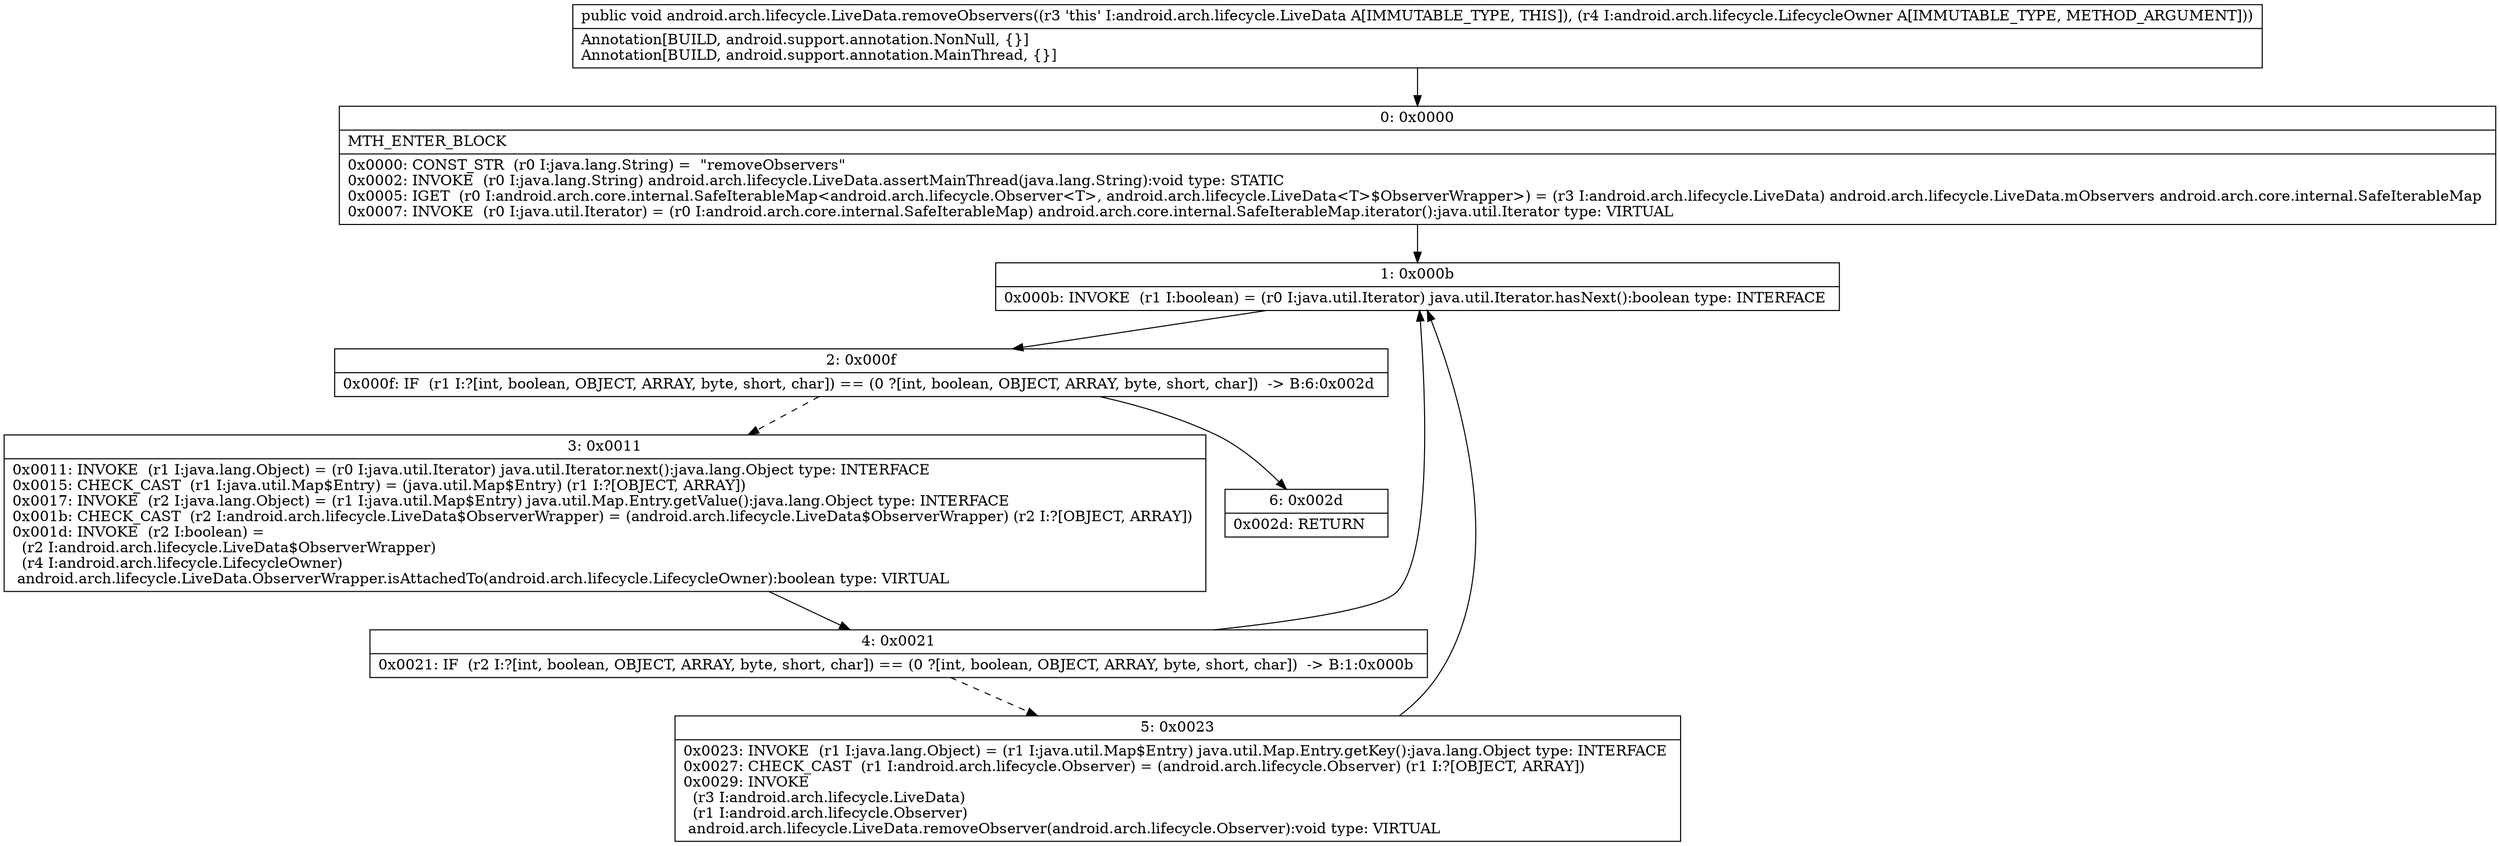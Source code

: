 digraph "CFG forandroid.arch.lifecycle.LiveData.removeObservers(Landroid\/arch\/lifecycle\/LifecycleOwner;)V" {
Node_0 [shape=record,label="{0\:\ 0x0000|MTH_ENTER_BLOCK\l|0x0000: CONST_STR  (r0 I:java.lang.String) =  \"removeObservers\" \l0x0002: INVOKE  (r0 I:java.lang.String) android.arch.lifecycle.LiveData.assertMainThread(java.lang.String):void type: STATIC \l0x0005: IGET  (r0 I:android.arch.core.internal.SafeIterableMap\<android.arch.lifecycle.Observer\<T\>, android.arch.lifecycle.LiveData\<T\>$ObserverWrapper\>) = (r3 I:android.arch.lifecycle.LiveData) android.arch.lifecycle.LiveData.mObservers android.arch.core.internal.SafeIterableMap \l0x0007: INVOKE  (r0 I:java.util.Iterator) = (r0 I:android.arch.core.internal.SafeIterableMap) android.arch.core.internal.SafeIterableMap.iterator():java.util.Iterator type: VIRTUAL \l}"];
Node_1 [shape=record,label="{1\:\ 0x000b|0x000b: INVOKE  (r1 I:boolean) = (r0 I:java.util.Iterator) java.util.Iterator.hasNext():boolean type: INTERFACE \l}"];
Node_2 [shape=record,label="{2\:\ 0x000f|0x000f: IF  (r1 I:?[int, boolean, OBJECT, ARRAY, byte, short, char]) == (0 ?[int, boolean, OBJECT, ARRAY, byte, short, char])  \-\> B:6:0x002d \l}"];
Node_3 [shape=record,label="{3\:\ 0x0011|0x0011: INVOKE  (r1 I:java.lang.Object) = (r0 I:java.util.Iterator) java.util.Iterator.next():java.lang.Object type: INTERFACE \l0x0015: CHECK_CAST  (r1 I:java.util.Map$Entry) = (java.util.Map$Entry) (r1 I:?[OBJECT, ARRAY]) \l0x0017: INVOKE  (r2 I:java.lang.Object) = (r1 I:java.util.Map$Entry) java.util.Map.Entry.getValue():java.lang.Object type: INTERFACE \l0x001b: CHECK_CAST  (r2 I:android.arch.lifecycle.LiveData$ObserverWrapper) = (android.arch.lifecycle.LiveData$ObserverWrapper) (r2 I:?[OBJECT, ARRAY]) \l0x001d: INVOKE  (r2 I:boolean) = \l  (r2 I:android.arch.lifecycle.LiveData$ObserverWrapper)\l  (r4 I:android.arch.lifecycle.LifecycleOwner)\l android.arch.lifecycle.LiveData.ObserverWrapper.isAttachedTo(android.arch.lifecycle.LifecycleOwner):boolean type: VIRTUAL \l}"];
Node_4 [shape=record,label="{4\:\ 0x0021|0x0021: IF  (r2 I:?[int, boolean, OBJECT, ARRAY, byte, short, char]) == (0 ?[int, boolean, OBJECT, ARRAY, byte, short, char])  \-\> B:1:0x000b \l}"];
Node_5 [shape=record,label="{5\:\ 0x0023|0x0023: INVOKE  (r1 I:java.lang.Object) = (r1 I:java.util.Map$Entry) java.util.Map.Entry.getKey():java.lang.Object type: INTERFACE \l0x0027: CHECK_CAST  (r1 I:android.arch.lifecycle.Observer) = (android.arch.lifecycle.Observer) (r1 I:?[OBJECT, ARRAY]) \l0x0029: INVOKE  \l  (r3 I:android.arch.lifecycle.LiveData)\l  (r1 I:android.arch.lifecycle.Observer)\l android.arch.lifecycle.LiveData.removeObserver(android.arch.lifecycle.Observer):void type: VIRTUAL \l}"];
Node_6 [shape=record,label="{6\:\ 0x002d|0x002d: RETURN   \l}"];
MethodNode[shape=record,label="{public void android.arch.lifecycle.LiveData.removeObservers((r3 'this' I:android.arch.lifecycle.LiveData A[IMMUTABLE_TYPE, THIS]), (r4 I:android.arch.lifecycle.LifecycleOwner A[IMMUTABLE_TYPE, METHOD_ARGUMENT]))  | Annotation[BUILD, android.support.annotation.NonNull, \{\}]\lAnnotation[BUILD, android.support.annotation.MainThread, \{\}]\l}"];
MethodNode -> Node_0;
Node_0 -> Node_1;
Node_1 -> Node_2;
Node_2 -> Node_3[style=dashed];
Node_2 -> Node_6;
Node_3 -> Node_4;
Node_4 -> Node_1;
Node_4 -> Node_5[style=dashed];
Node_5 -> Node_1;
}

